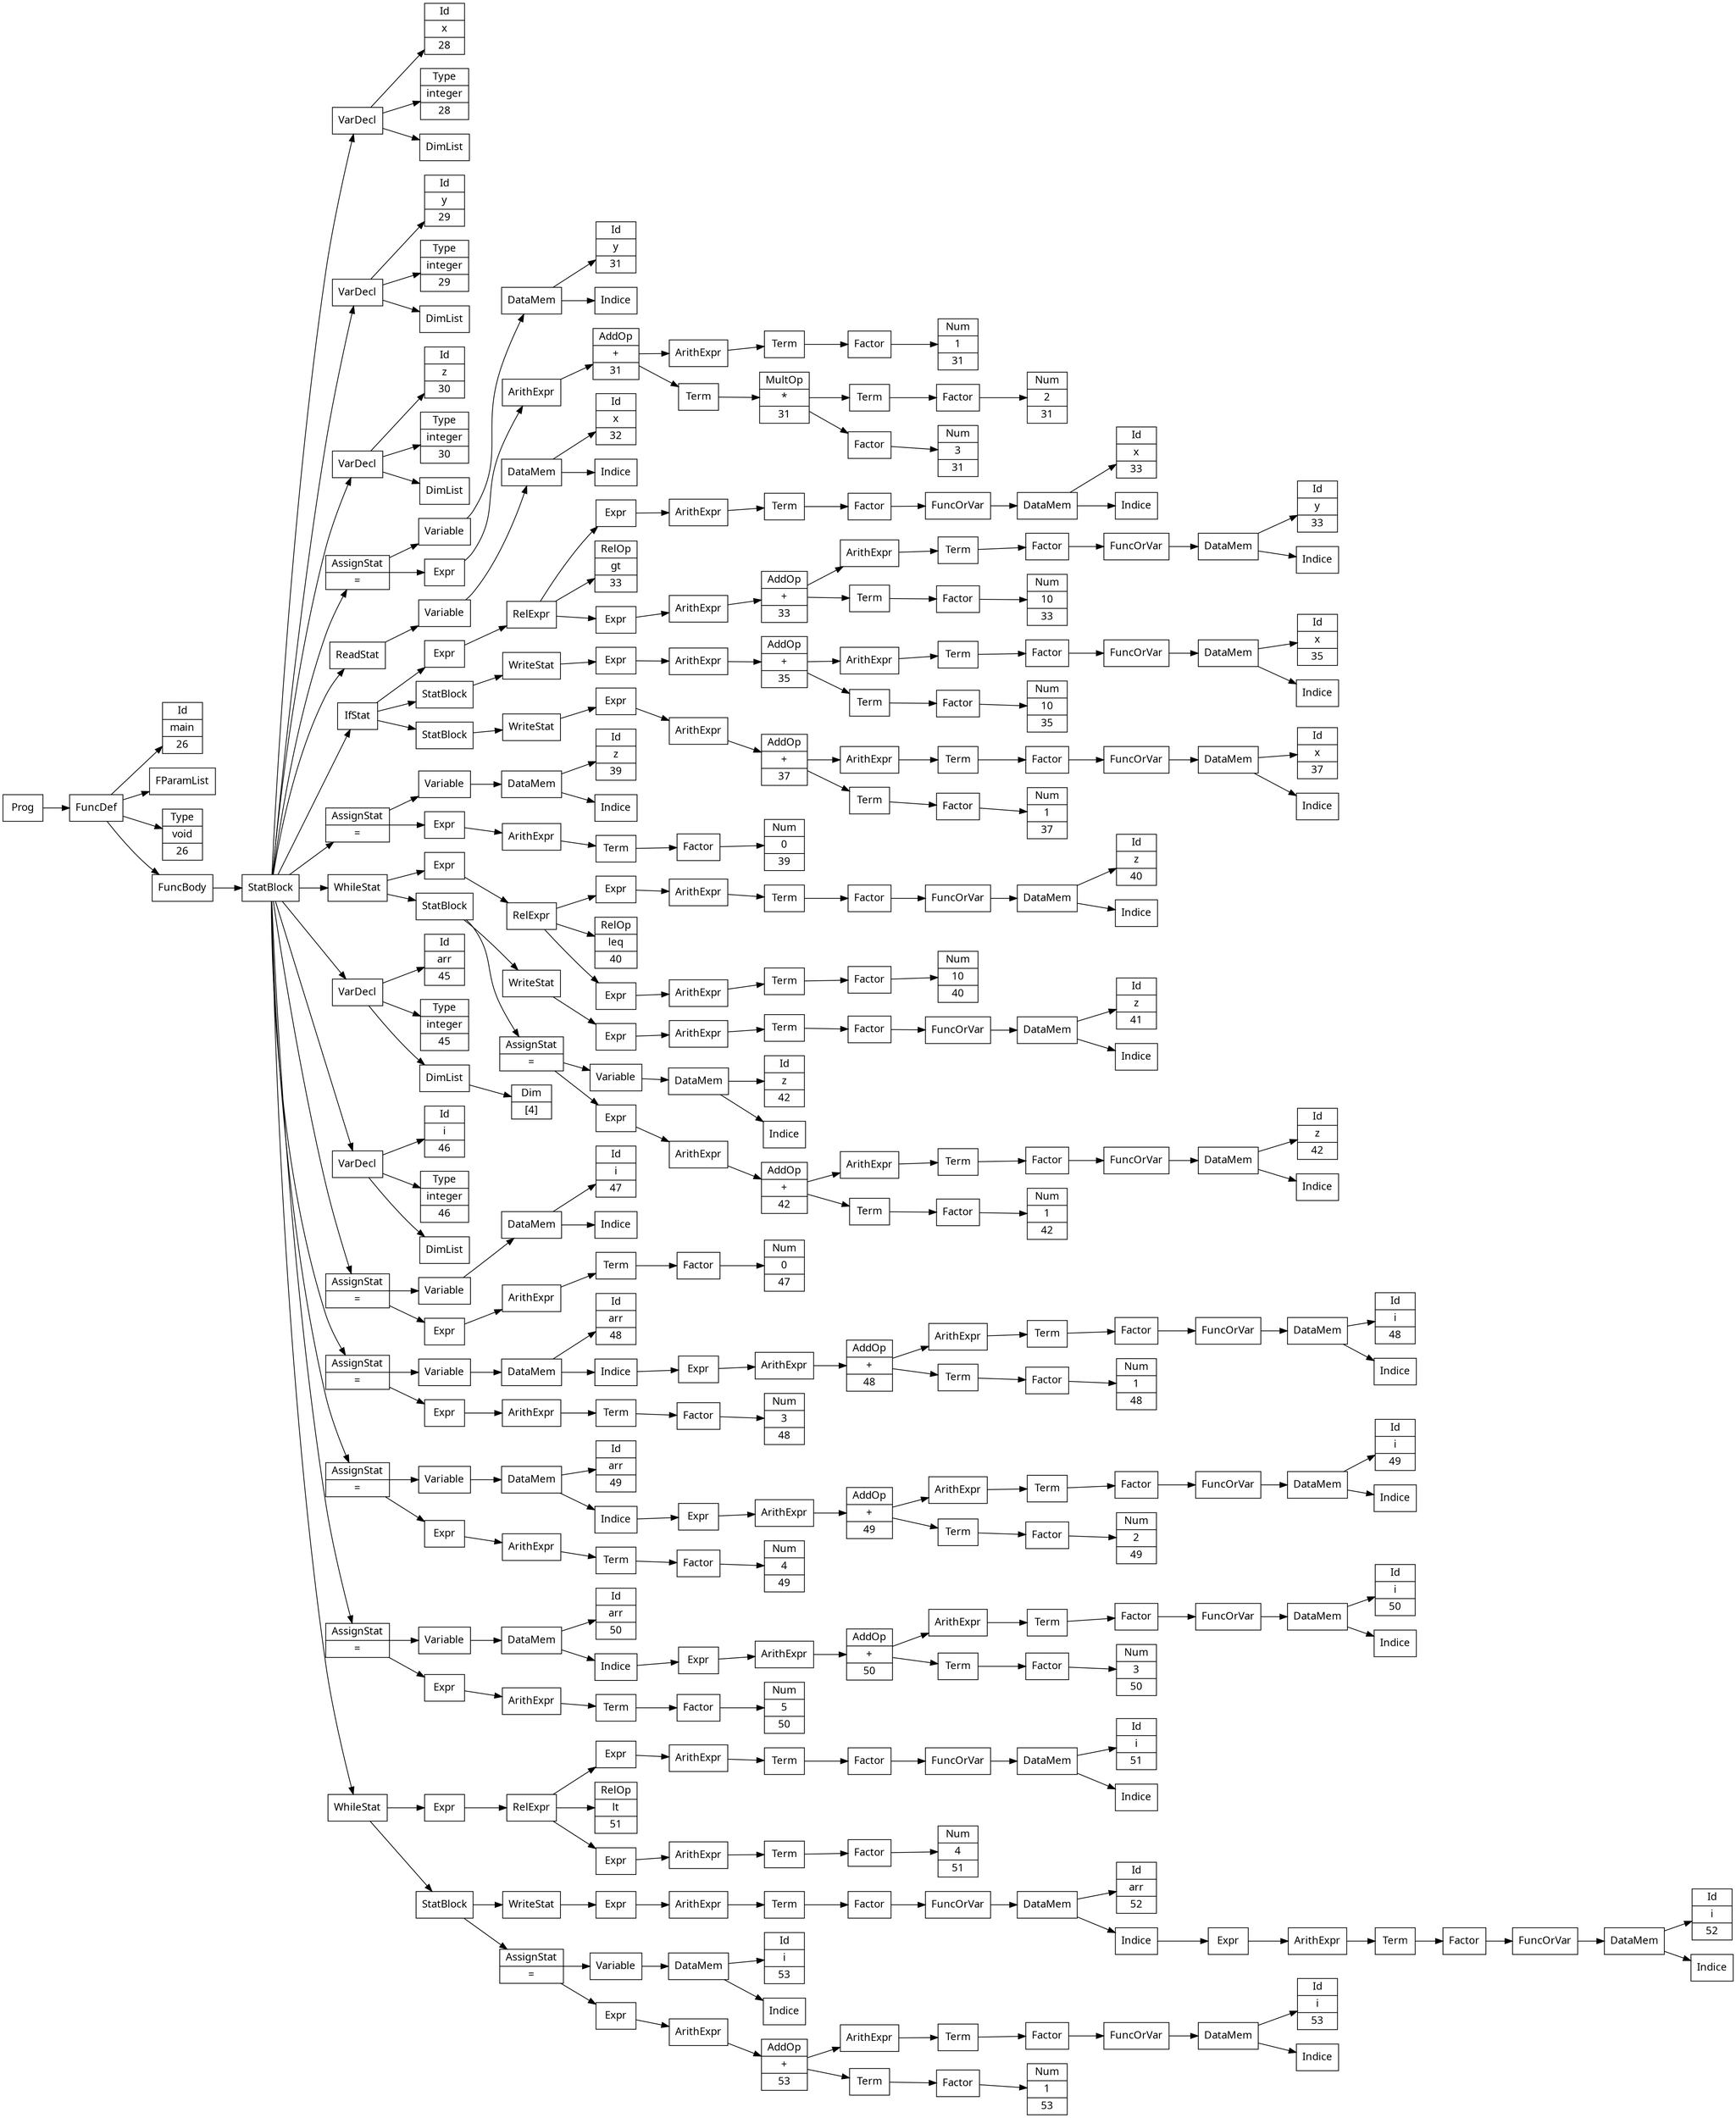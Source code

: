 digraph AST {
node [shape=record];
node [fontname=Sans];charset="UTF-8" splines=true splines=spline rankdir =LR
1536 -> 1535 -> 1243;
1243[label="Id | main | 26"]
1535 -> 1244;
1244[label="FParamList"]
1535 -> 1245;
1245[label="Type | void | 26"]
1535 -> 1534 -> 1533 -> 1249 -> 1246;
1246[label="Id | x | 28"]
1249 -> 1247;
1247[label="Type | integer | 28"]
1249 -> 1248;
1248[label="DimList"]
1249[label="VarDecl"];
1533 -> 1253 -> 1250;
1250[label="Id | y | 29"]
1253 -> 1251;
1251[label="Type | integer | 29"]
1253 -> 1252;
1252[label="DimList"]
1253[label="VarDecl"];
1533 -> 1257 -> 1254;
1254[label="Id | z | 30"]
1257 -> 1255;
1255[label="Type | integer | 30"]
1257 -> 1256;
1256[label="DimList"]
1257[label="VarDecl"];
1533 -> 1276 -> 1261 -> 1260 -> 1258;
1258[label="Id | y | 31"]
1260 -> 1259;
1259[label="Indice"]
1260[label="DataMem"];
1261[label="Variable"];
1276 -> 1275 -> 1274 -> 1266 -> 1265 -> 1264 -> 1263 -> 1262;
1262[label="Num | 1 | 31"]
1263[label="Factor"];
1264[label="Term"];
1265[label="ArithExpr"];
1266 -> 1273 -> 1270 -> 1269 -> 1268 -> 1267;
1267[label="Num | 2 | 31"]
1268[label="Factor"];
1269[label="Term"];
1270 -> 1272 -> 1271;
1271[label="Num | 3 | 31"]
1272[label="Factor"];
1270[label="MultOp | * | 31"];
1273[label="Term"];
1266[label="AddOp | + | 31"];
1274[label="ArithExpr"];
1275[label="Expr"];
1276[label="AssignStat | ="];
1533 -> 1281 -> 1280 -> 1279 -> 1277;
1277[label="Id | x | 32"]
1279 -> 1278;
1278[label="Indice"]
1279[label="DataMem"];
1280[label="Variable"];
1281[label="ReadStat"];
1533 -> 1336 -> 1305 -> 1304 -> 1289 -> 1288 -> 1287 -> 1286 -> 1285 -> 1284 -> 1282;
1282[label="Id | x | 33"]
1284 -> 1283;
1283[label="Indice"]
1284[label="DataMem"];
1285[label="FuncOrVar"];
1286[label="Factor"];
1287[label="Term"];
1288[label="ArithExpr"];
1289[label="Expr"];
1304 -> 1290;
1290[label="RelOp | gt | 33"]
1304 -> 1303 -> 1302 -> 1298 -> 1297 -> 1296 -> 1295 -> 1294 -> 1293 -> 1291;
1291[label="Id | y | 33"]
1293 -> 1292;
1292[label="Indice"]
1293[label="DataMem"];
1294[label="FuncOrVar"];
1295[label="Factor"];
1296[label="Term"];
1297[label="ArithExpr"];
1298 -> 1301 -> 1300 -> 1299;
1299[label="Num | 10 | 33"]
1300[label="Factor"];
1301[label="Term"];
1298[label="AddOp | + | 33"];
1302[label="ArithExpr"];
1303[label="Expr"];
1304[label="RelExpr"];
1305[label="Expr"];
1336 -> 1320 -> 1319 -> 1318 -> 1317 -> 1313 -> 1312 -> 1311 -> 1310 -> 1309 -> 1308 -> 1306;
1306[label="Id | x | 35"]
1308 -> 1307;
1307[label="Indice"]
1308[label="DataMem"];
1309[label="FuncOrVar"];
1310[label="Factor"];
1311[label="Term"];
1312[label="ArithExpr"];
1313 -> 1316 -> 1315 -> 1314;
1314[label="Num | 10 | 35"]
1315[label="Factor"];
1316[label="Term"];
1313[label="AddOp | + | 35"];
1317[label="ArithExpr"];
1318[label="Expr"];
1319[label="WriteStat"];
1320[label="StatBlock"];
1336 -> 1335 -> 1334 -> 1333 -> 1332 -> 1328 -> 1327 -> 1326 -> 1325 -> 1324 -> 1323 -> 1321;
1321[label="Id | x | 37"]
1323 -> 1322;
1322[label="Indice"]
1323[label="DataMem"];
1324[label="FuncOrVar"];
1325[label="Factor"];
1326[label="Term"];
1327[label="ArithExpr"];
1328 -> 1331 -> 1330 -> 1329;
1329[label="Num | 1 | 37"]
1330[label="Factor"];
1331[label="Term"];
1328[label="AddOp | + | 37"];
1332[label="ArithExpr"];
1333[label="Expr"];
1334[label="WriteStat"];
1335[label="StatBlock"];
1336[label="IfStat"];
1533 -> 1346 -> 1340 -> 1339 -> 1337;
1337[label="Id | z | 39"]
1339 -> 1338;
1338[label="Indice"]
1339[label="DataMem"];
1340[label="Variable"];
1346 -> 1345 -> 1344 -> 1343 -> 1342 -> 1341;
1341[label="Num | 0 | 39"]
1342[label="Factor"];
1343[label="Term"];
1344[label="ArithExpr"];
1345[label="Expr"];
1346[label="AssignStat | ="];
1533 -> 1391 -> 1362 -> 1361 -> 1354 -> 1353 -> 1352 -> 1351 -> 1350 -> 1349 -> 1347;
1347[label="Id | z | 40"]
1349 -> 1348;
1348[label="Indice"]
1349[label="DataMem"];
1350[label="FuncOrVar"];
1351[label="Factor"];
1352[label="Term"];
1353[label="ArithExpr"];
1354[label="Expr"];
1361 -> 1355;
1355[label="RelOp | leq | 40"]
1361 -> 1360 -> 1359 -> 1358 -> 1357 -> 1356;
1356[label="Num | 10 | 40"]
1357[label="Factor"];
1358[label="Term"];
1359[label="ArithExpr"];
1360[label="Expr"];
1361[label="RelExpr"];
1362[label="Expr"];
1391 -> 1390 -> 1371 -> 1370 -> 1369 -> 1368 -> 1367 -> 1366 -> 1365 -> 1363;
1363[label="Id | z | 41"]
1365 -> 1364;
1364[label="Indice"]
1365[label="DataMem"];
1366[label="FuncOrVar"];
1367[label="Factor"];
1368[label="Term"];
1369[label="ArithExpr"];
1370[label="Expr"];
1371[label="WriteStat"];
1390 -> 1389 -> 1375 -> 1374 -> 1372;
1372[label="Id | z | 42"]
1374 -> 1373;
1373[label="Indice"]
1374[label="DataMem"];
1375[label="Variable"];
1389 -> 1388 -> 1387 -> 1383 -> 1382 -> 1381 -> 1380 -> 1379 -> 1378 -> 1376;
1376[label="Id | z | 42"]
1378 -> 1377;
1377[label="Indice"]
1378[label="DataMem"];
1379[label="FuncOrVar"];
1380[label="Factor"];
1381[label="Term"];
1382[label="ArithExpr"];
1383 -> 1386 -> 1385 -> 1384;
1384[label="Num | 1 | 42"]
1385[label="Factor"];
1386[label="Term"];
1383[label="AddOp | + | 42"];
1387[label="ArithExpr"];
1388[label="Expr"];
1389[label="AssignStat | ="];
1390[label="StatBlock"];
1391[label="WhileStat"];
1533 -> 1396 -> 1392;
1392[label="Id | arr | 45"]
1396 -> 1393;
1393[label="Type | integer | 45"]
1396 -> 1395 -> 1394;
1394[label="Dim | [4]"]
1395[label="DimList"];
1396[label="VarDecl"];
1533 -> 1400 -> 1397;
1397[label="Id | i | 46"]
1400 -> 1398;
1398[label="Type | integer | 46"]
1400 -> 1399;
1399[label="DimList"]
1400[label="VarDecl"];
1533 -> 1410 -> 1404 -> 1403 -> 1401;
1401[label="Id | i | 47"]
1403 -> 1402;
1402[label="Indice"]
1403[label="DataMem"];
1404[label="Variable"];
1410 -> 1409 -> 1408 -> 1407 -> 1406 -> 1405;
1405[label="Num | 0 | 47"]
1406[label="Factor"];
1407[label="Term"];
1408[label="ArithExpr"];
1409[label="Expr"];
1410[label="AssignStat | ="];
1533 -> 1433 -> 1427 -> 1426 -> 1411;
1411[label="Id | arr | 48"]
1426 -> 1425 -> 1424 -> 1423 -> 1419 -> 1418 -> 1417 -> 1416 -> 1415 -> 1414 -> 1412;
1412[label="Id | i | 48"]
1414 -> 1413;
1413[label="Indice"]
1414[label="DataMem"];
1415[label="FuncOrVar"];
1416[label="Factor"];
1417[label="Term"];
1418[label="ArithExpr"];
1419 -> 1422 -> 1421 -> 1420;
1420[label="Num | 1 | 48"]
1421[label="Factor"];
1422[label="Term"];
1419[label="AddOp | + | 48"];
1423[label="ArithExpr"];
1424[label="Expr"];
1425[label="Indice"];
1426[label="DataMem"];
1427[label="Variable"];
1433 -> 1432 -> 1431 -> 1430 -> 1429 -> 1428;
1428[label="Num | 3 | 48"]
1429[label="Factor"];
1430[label="Term"];
1431[label="ArithExpr"];
1432[label="Expr"];
1433[label="AssignStat | ="];
1533 -> 1456 -> 1450 -> 1449 -> 1434;
1434[label="Id | arr | 49"]
1449 -> 1448 -> 1447 -> 1446 -> 1442 -> 1441 -> 1440 -> 1439 -> 1438 -> 1437 -> 1435;
1435[label="Id | i | 49"]
1437 -> 1436;
1436[label="Indice"]
1437[label="DataMem"];
1438[label="FuncOrVar"];
1439[label="Factor"];
1440[label="Term"];
1441[label="ArithExpr"];
1442 -> 1445 -> 1444 -> 1443;
1443[label="Num | 2 | 49"]
1444[label="Factor"];
1445[label="Term"];
1442[label="AddOp | + | 49"];
1446[label="ArithExpr"];
1447[label="Expr"];
1448[label="Indice"];
1449[label="DataMem"];
1450[label="Variable"];
1456 -> 1455 -> 1454 -> 1453 -> 1452 -> 1451;
1451[label="Num | 4 | 49"]
1452[label="Factor"];
1453[label="Term"];
1454[label="ArithExpr"];
1455[label="Expr"];
1456[label="AssignStat | ="];
1533 -> 1479 -> 1473 -> 1472 -> 1457;
1457[label="Id | arr | 50"]
1472 -> 1471 -> 1470 -> 1469 -> 1465 -> 1464 -> 1463 -> 1462 -> 1461 -> 1460 -> 1458;
1458[label="Id | i | 50"]
1460 -> 1459;
1459[label="Indice"]
1460[label="DataMem"];
1461[label="FuncOrVar"];
1462[label="Factor"];
1463[label="Term"];
1464[label="ArithExpr"];
1465 -> 1468 -> 1467 -> 1466;
1466[label="Num | 3 | 50"]
1467[label="Factor"];
1468[label="Term"];
1465[label="AddOp | + | 50"];
1469[label="ArithExpr"];
1470[label="Expr"];
1471[label="Indice"];
1472[label="DataMem"];
1473[label="Variable"];
1479 -> 1478 -> 1477 -> 1476 -> 1475 -> 1474;
1474[label="Num | 5 | 50"]
1475[label="Factor"];
1476[label="Term"];
1477[label="ArithExpr"];
1478[label="Expr"];
1479[label="AssignStat | ="];
1533 -> 1532 -> 1495 -> 1494 -> 1487 -> 1486 -> 1485 -> 1484 -> 1483 -> 1482 -> 1480;
1480[label="Id | i | 51"]
1482 -> 1481;
1481[label="Indice"]
1482[label="DataMem"];
1483[label="FuncOrVar"];
1484[label="Factor"];
1485[label="Term"];
1486[label="ArithExpr"];
1487[label="Expr"];
1494 -> 1488;
1488[label="RelOp | lt | 51"]
1494 -> 1493 -> 1492 -> 1491 -> 1490 -> 1489;
1489[label="Num | 4 | 51"]
1490[label="Factor"];
1491[label="Term"];
1492[label="ArithExpr"];
1493[label="Expr"];
1494[label="RelExpr"];
1495[label="Expr"];
1532 -> 1531 -> 1512 -> 1511 -> 1510 -> 1509 -> 1508 -> 1507 -> 1506 -> 1496;
1496[label="Id | arr | 52"]
1506 -> 1505 -> 1504 -> 1503 -> 1502 -> 1501 -> 1500 -> 1499 -> 1497;
1497[label="Id | i | 52"]
1499 -> 1498;
1498[label="Indice"]
1499[label="DataMem"];
1500[label="FuncOrVar"];
1501[label="Factor"];
1502[label="Term"];
1503[label="ArithExpr"];
1504[label="Expr"];
1505[label="Indice"];
1506[label="DataMem"];
1507[label="FuncOrVar"];
1508[label="Factor"];
1509[label="Term"];
1510[label="ArithExpr"];
1511[label="Expr"];
1512[label="WriteStat"];
1531 -> 1530 -> 1516 -> 1515 -> 1513;
1513[label="Id | i | 53"]
1515 -> 1514;
1514[label="Indice"]
1515[label="DataMem"];
1516[label="Variable"];
1530 -> 1529 -> 1528 -> 1524 -> 1523 -> 1522 -> 1521 -> 1520 -> 1519 -> 1517;
1517[label="Id | i | 53"]
1519 -> 1518;
1518[label="Indice"]
1519[label="DataMem"];
1520[label="FuncOrVar"];
1521[label="Factor"];
1522[label="Term"];
1523[label="ArithExpr"];
1524 -> 1527 -> 1526 -> 1525;
1525[label="Num | 1 | 53"]
1526[label="Factor"];
1527[label="Term"];
1524[label="AddOp | + | 53"];
1528[label="ArithExpr"];
1529[label="Expr"];
1530[label="AssignStat | ="];
1531[label="StatBlock"];
1532[label="WhileStat"];
1533[label="StatBlock"];
1534[label="FuncBody"];
1535[label="FuncDef"];
1536[label="Prog"];
}